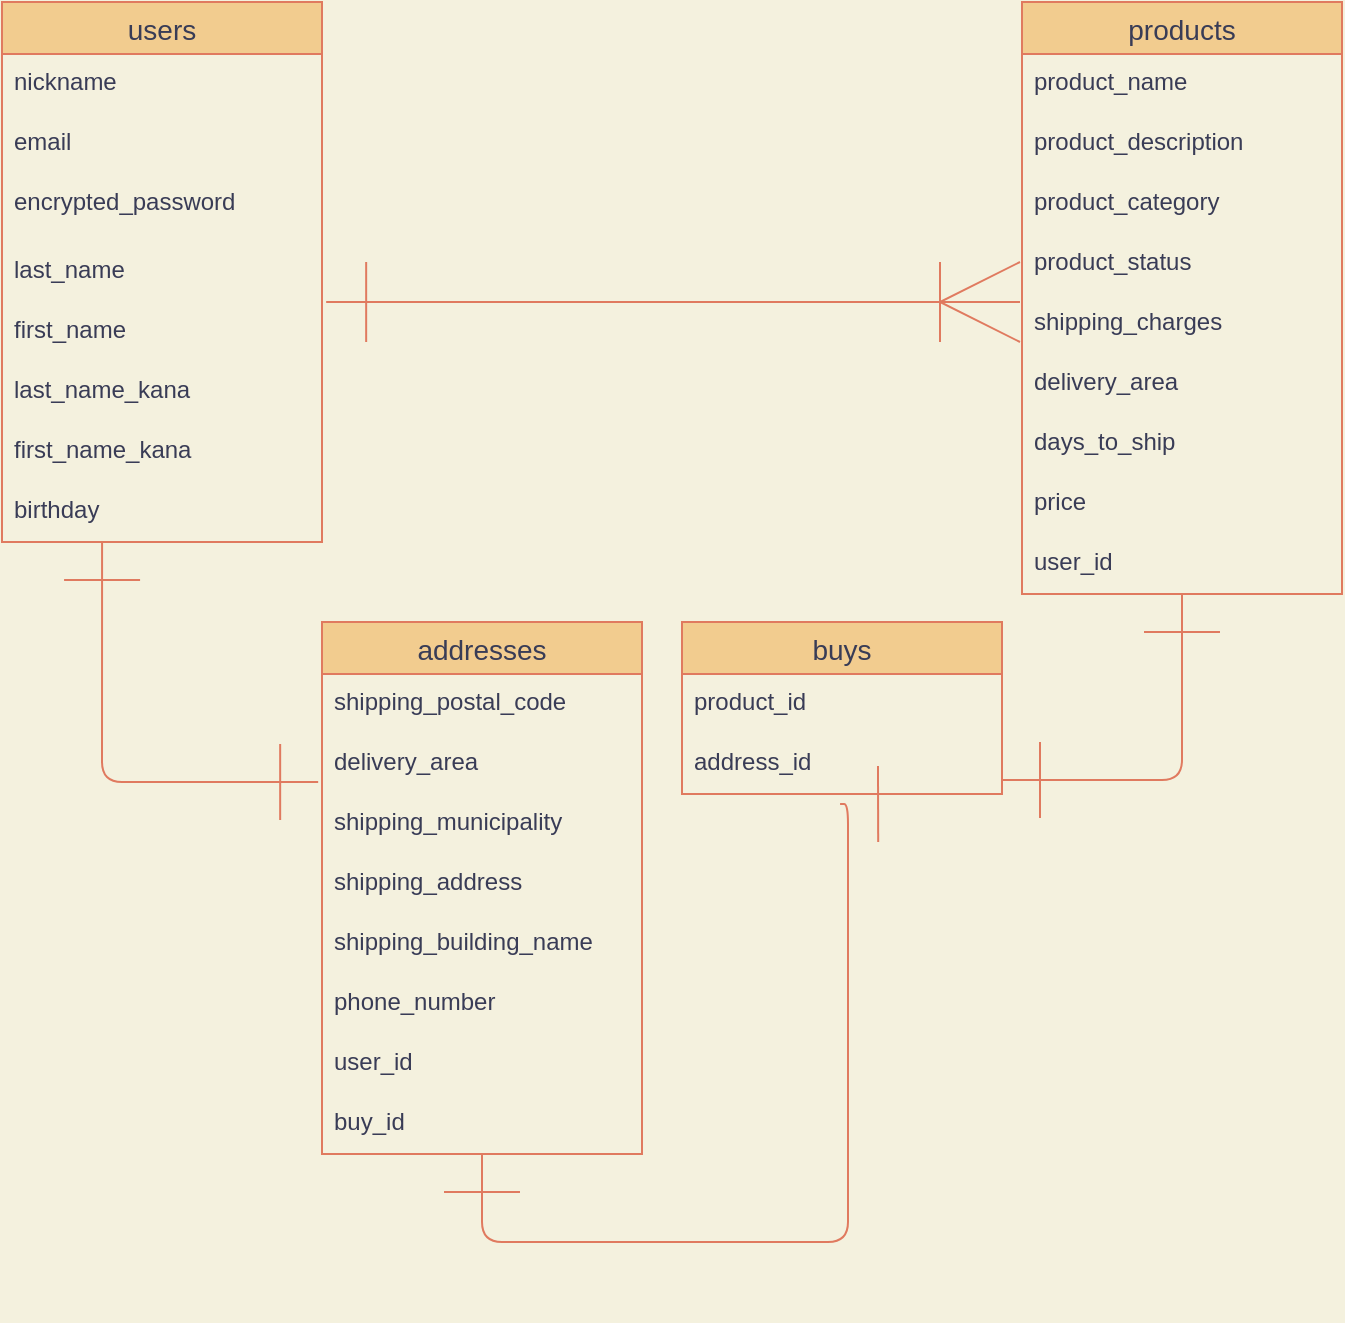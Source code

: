 <mxfile version="14.2.4" type="embed">
    <diagram id="xReGDLLbNbyX6S5susjt" name="ページ1">
        <mxGraphModel dx="500" dy="557" grid="1" gridSize="10" guides="1" tooltips="1" connect="1" arrows="1" fold="1" page="1" pageScale="1" pageWidth="850" pageHeight="1100" background="#F4F1DE" math="0" shadow="0">
            <root>
                <mxCell id="0"/>
                <mxCell id="1" parent="0"/>
                <mxCell id="6" value="users" style="swimlane;fontStyle=0;childLayout=stackLayout;horizontal=1;startSize=26;horizontalStack=0;resizeParent=1;resizeParentMax=0;resizeLast=0;collapsible=1;marginBottom=0;align=center;fontSize=14;fillColor=#F2CC8F;strokeColor=#E07A5F;fontColor=#393C56;" parent="1" vertex="1">
                    <mxGeometry x="30" y="10" width="160" height="270" as="geometry"/>
                </mxCell>
                <mxCell id="7" value="nickname" style="text;strokeColor=none;fillColor=none;spacingLeft=4;spacingRight=4;overflow=hidden;rotatable=0;points=[[0,0.5],[1,0.5]];portConstraint=eastwest;fontSize=12;fontColor=#393C56;" parent="6" vertex="1">
                    <mxGeometry y="26" width="160" height="30" as="geometry"/>
                </mxCell>
                <mxCell id="8" value="email" style="text;strokeColor=none;fillColor=none;spacingLeft=4;spacingRight=4;overflow=hidden;rotatable=0;points=[[0,0.5],[1,0.5]];portConstraint=eastwest;fontSize=12;fontColor=#393C56;" parent="6" vertex="1">
                    <mxGeometry y="56" width="160" height="30" as="geometry"/>
                </mxCell>
                <mxCell id="9" value="encrypted_password" style="text;strokeColor=none;fillColor=none;spacingLeft=4;spacingRight=4;overflow=hidden;rotatable=0;points=[[0,0.5],[1,0.5]];portConstraint=eastwest;fontSize=12;fontColor=#393C56;" parent="6" vertex="1">
                    <mxGeometry y="86" width="160" height="34" as="geometry"/>
                </mxCell>
                <mxCell id="13" value="last_name" style="text;strokeColor=none;fillColor=none;spacingLeft=4;spacingRight=4;overflow=hidden;rotatable=0;points=[[0,0.5],[1,0.5]];portConstraint=eastwest;fontSize=12;fontColor=#393C56;" parent="6" vertex="1">
                    <mxGeometry y="120" width="160" height="30" as="geometry"/>
                </mxCell>
                <mxCell id="17" value="first_name" style="text;strokeColor=none;fillColor=none;spacingLeft=4;spacingRight=4;overflow=hidden;rotatable=0;points=[[0,0.5],[1,0.5]];portConstraint=eastwest;fontSize=12;fontColor=#393C56;" parent="6" vertex="1">
                    <mxGeometry y="150" width="160" height="30" as="geometry"/>
                </mxCell>
                <mxCell id="83" value="last_name_kana" style="text;strokeColor=none;fillColor=none;spacingLeft=4;spacingRight=4;overflow=hidden;rotatable=0;points=[[0,0.5],[1,0.5]];portConstraint=eastwest;fontSize=12;fontColor=#393C56;" vertex="1" parent="6">
                    <mxGeometry y="180" width="160" height="30" as="geometry"/>
                </mxCell>
                <mxCell id="81" value="first_name_kana" style="text;strokeColor=none;fillColor=none;spacingLeft=4;spacingRight=4;overflow=hidden;rotatable=0;points=[[0,0.5],[1,0.5]];portConstraint=eastwest;fontSize=12;fontColor=#393C56;" vertex="1" parent="6">
                    <mxGeometry y="210" width="160" height="30" as="geometry"/>
                </mxCell>
                <mxCell id="14" value="birthday" style="text;strokeColor=none;fillColor=none;spacingLeft=4;spacingRight=4;overflow=hidden;rotatable=0;points=[[0,0.5],[1,0.5]];portConstraint=eastwest;fontSize=12;fontColor=#393C56;" parent="6" vertex="1">
                    <mxGeometry y="240" width="160" height="30" as="geometry"/>
                </mxCell>
                <mxCell id="31" value="products" style="swimlane;fontStyle=0;childLayout=stackLayout;horizontal=1;startSize=26;horizontalStack=0;resizeParent=1;resizeParentMax=0;resizeLast=0;collapsible=1;marginBottom=0;align=center;fontSize=14;fillColor=#F2CC8F;strokeColor=#E07A5F;fontColor=#393C56;" parent="1" vertex="1">
                    <mxGeometry x="540" y="10" width="160" height="296" as="geometry"/>
                </mxCell>
                <mxCell id="33" value="product_name" style="text;strokeColor=none;fillColor=none;spacingLeft=4;spacingRight=4;overflow=hidden;rotatable=0;points=[[0,0.5],[1,0.5]];portConstraint=eastwest;fontSize=12;fontColor=#393C56;" parent="31" vertex="1">
                    <mxGeometry y="26" width="160" height="30" as="geometry"/>
                </mxCell>
                <mxCell id="34" value="product_description" style="text;strokeColor=none;fillColor=none;spacingLeft=4;spacingRight=4;overflow=hidden;rotatable=0;points=[[0,0.5],[1,0.5]];portConstraint=eastwest;fontSize=12;fontColor=#393C56;" parent="31" vertex="1">
                    <mxGeometry y="56" width="160" height="30" as="geometry"/>
                </mxCell>
                <mxCell id="35" value="product_category" style="text;strokeColor=none;fillColor=none;spacingLeft=4;spacingRight=4;overflow=hidden;rotatable=0;points=[[0,0.5],[1,0.5]];portConstraint=eastwest;fontSize=12;fontColor=#393C56;" parent="31" vertex="1">
                    <mxGeometry y="86" width="160" height="30" as="geometry"/>
                </mxCell>
                <mxCell id="36" value="product_status" style="text;strokeColor=none;fillColor=none;spacingLeft=4;spacingRight=4;overflow=hidden;rotatable=0;points=[[0,0.5],[1,0.5]];portConstraint=eastwest;fontSize=12;fontColor=#393C56;" parent="31" vertex="1">
                    <mxGeometry y="116" width="160" height="30" as="geometry"/>
                </mxCell>
                <mxCell id="38" value="shipping_charges" style="text;strokeColor=none;fillColor=none;spacingLeft=4;spacingRight=4;overflow=hidden;rotatable=0;points=[[0,0.5],[1,0.5]];portConstraint=eastwest;fontSize=12;fontColor=#393C56;" parent="31" vertex="1">
                    <mxGeometry y="146" width="160" height="30" as="geometry"/>
                </mxCell>
                <mxCell id="39" value="delivery_area" style="text;strokeColor=none;fillColor=none;spacingLeft=4;spacingRight=4;overflow=hidden;rotatable=0;points=[[0,0.5],[1,0.5]];portConstraint=eastwest;fontSize=12;fontColor=#393C56;" parent="31" vertex="1">
                    <mxGeometry y="176" width="160" height="30" as="geometry"/>
                </mxCell>
                <mxCell id="40" value="days_to_ship" style="text;strokeColor=none;fillColor=none;spacingLeft=4;spacingRight=4;overflow=hidden;rotatable=0;points=[[0,0.5],[1,0.5]];portConstraint=eastwest;fontSize=12;fontColor=#393C56;" parent="31" vertex="1">
                    <mxGeometry y="206" width="160" height="30" as="geometry"/>
                </mxCell>
                <mxCell id="42" value="price" style="text;strokeColor=none;fillColor=none;spacingLeft=4;spacingRight=4;overflow=hidden;rotatable=0;points=[[0,0.5],[1,0.5]];portConstraint=eastwest;fontSize=12;fontColor=#393C56;" parent="31" vertex="1">
                    <mxGeometry y="236" width="160" height="30" as="geometry"/>
                </mxCell>
                <mxCell id="80" value="user_id" style="text;strokeColor=none;fillColor=none;spacingLeft=4;spacingRight=4;overflow=hidden;rotatable=0;points=[[0,0.5],[1,0.5]];portConstraint=eastwest;fontSize=12;fontColor=#393C56;" parent="31" vertex="1">
                    <mxGeometry y="266" width="160" height="30" as="geometry"/>
                </mxCell>
                <mxCell id="45" value="buys" style="swimlane;fontStyle=0;childLayout=stackLayout;horizontal=1;startSize=26;horizontalStack=0;resizeParent=1;resizeParentMax=0;resizeLast=0;collapsible=1;marginBottom=0;align=center;fontSize=14;fillColor=#F2CC8F;strokeColor=#E07A5F;fontColor=#393C56;" parent="1" vertex="1">
                    <mxGeometry x="370" y="320" width="160" height="86" as="geometry"/>
                </mxCell>
                <mxCell id="79" value="product_id" style="text;strokeColor=none;fillColor=none;spacingLeft=4;spacingRight=4;overflow=hidden;rotatable=0;points=[[0,0.5],[1,0.5]];portConstraint=eastwest;fontSize=12;fontColor=#393C56;" parent="45" vertex="1">
                    <mxGeometry y="26" width="160" height="30" as="geometry"/>
                </mxCell>
                <mxCell id="97" value="address_id" style="text;strokeColor=none;fillColor=none;spacingLeft=4;spacingRight=4;overflow=hidden;rotatable=0;points=[[0,0.5],[1,0.5]];portConstraint=eastwest;fontSize=12;fontColor=#393C56;" vertex="1" parent="45">
                    <mxGeometry y="56" width="160" height="30" as="geometry"/>
                </mxCell>
                <mxCell id="64" value="" style="edgeStyle=entityRelationEdgeStyle;fontSize=12;html=1;endArrow=ERoneToMany;startArrow=ERone;exitX=1.013;exitY=1;exitDx=0;exitDy=0;strokeWidth=1;targetPerimeterSpacing=0;sourcePerimeterSpacing=0;endSize=38;startSize=38;startFill=0;exitPerimeter=0;strokeColor=#E07A5F;fontColor=#393C56;labelBackgroundColor=#F4F1DE;" parent="1" edge="1">
                    <mxGeometry width="100" height="100" relative="1" as="geometry">
                        <mxPoint x="192.08" y="160" as="sourcePoint"/>
                        <mxPoint x="539" y="160" as="targetPoint"/>
                    </mxGeometry>
                </mxCell>
                <mxCell id="70" value="" style="edgeStyle=segmentEdgeStyle;endArrow=ERone;html=1;strokeWidth=1;startArrow=ERone;startFill=0;endFill=0;endSize=36;startSize=36;exitX=0.494;exitY=1.133;exitDx=0;exitDy=0;exitPerimeter=0;strokeColor=#E07A5F;fontColor=#393C56;labelBackgroundColor=#F4F1DE;entryX=-0.012;entryY=0.8;entryDx=0;entryDy=0;entryPerimeter=0;" parent="1" edge="1" target="55">
                    <mxGeometry width="50" height="50" relative="1" as="geometry">
                        <mxPoint x="80.04" y="280" as="sourcePoint"/>
                        <mxPoint x="140" y="450" as="targetPoint"/>
                        <Array as="points">
                            <mxPoint x="80" y="400"/>
                        </Array>
                    </mxGeometry>
                </mxCell>
                <mxCell id="71" value="" style="edgeStyle=segmentEdgeStyle;endArrow=ERone;html=1;strokeWidth=1;startArrow=ERone;startFill=0;endFill=0;endSize=36;startSize=36;strokeColor=#E07A5F;fontColor=#393C56;labelBackgroundColor=#F4F1DE;" parent="1" edge="1">
                    <mxGeometry width="50" height="50" relative="1" as="geometry">
                        <mxPoint x="530" y="399" as="sourcePoint"/>
                        <mxPoint x="620" y="306" as="targetPoint"/>
                        <Array as="points">
                            <mxPoint x="620" y="399"/>
                        </Array>
                    </mxGeometry>
                </mxCell>
                <mxCell id="84" value="addresses" style="swimlane;fontStyle=0;childLayout=stackLayout;horizontal=1;startSize=26;horizontalStack=0;resizeParent=1;resizeParentMax=0;resizeLast=0;collapsible=1;marginBottom=0;align=center;fontSize=14;fillColor=#F2CC8F;strokeColor=#E07A5F;fontColor=#393C56;" vertex="1" parent="1">
                    <mxGeometry x="190" y="320" width="160" height="266" as="geometry">
                        <mxRectangle x="500" y="460" width="80" height="26" as="alternateBounds"/>
                    </mxGeometry>
                </mxCell>
                <mxCell id="54" value="shipping_postal_code" style="text;strokeColor=none;fillColor=none;spacingLeft=4;spacingRight=4;overflow=hidden;rotatable=0;points=[[0,0.5],[1,0.5]];portConstraint=eastwest;fontSize=12;fontColor=#393C56;" parent="84" vertex="1">
                    <mxGeometry y="26" width="160" height="30" as="geometry"/>
                </mxCell>
                <mxCell id="55" value="delivery_area" style="text;strokeColor=none;fillColor=none;spacingLeft=4;spacingRight=4;overflow=hidden;rotatable=0;points=[[0,0.5],[1,0.5]];portConstraint=eastwest;fontSize=12;fontColor=#393C56;" parent="84" vertex="1">
                    <mxGeometry y="56" width="160" height="30" as="geometry"/>
                </mxCell>
                <mxCell id="57" value="shipping_municipality" style="text;strokeColor=none;fillColor=none;spacingLeft=4;spacingRight=4;overflow=hidden;rotatable=0;points=[[0,0.5],[1,0.5]];portConstraint=eastwest;fontSize=12;fontColor=#393C56;" parent="84" vertex="1">
                    <mxGeometry y="86" width="160" height="30" as="geometry"/>
                </mxCell>
                <mxCell id="58" value="shipping_address" style="text;strokeColor=none;fillColor=none;spacingLeft=4;spacingRight=4;overflow=hidden;rotatable=0;points=[[0,0.5],[1,0.5]];portConstraint=eastwest;fontSize=12;fontColor=#393C56;" parent="84" vertex="1">
                    <mxGeometry y="116" width="160" height="30" as="geometry"/>
                </mxCell>
                <mxCell id="59" value="shipping_building_name" style="text;strokeColor=none;fillColor=none;spacingLeft=4;spacingRight=4;overflow=hidden;rotatable=0;points=[[0,0.5],[1,0.5]];portConstraint=eastwest;fontSize=12;fontColor=#393C56;" parent="84" vertex="1">
                    <mxGeometry y="146" width="160" height="30" as="geometry"/>
                </mxCell>
                <mxCell id="76" value="phone_number" style="text;strokeColor=none;fillColor=none;spacingLeft=4;spacingRight=4;overflow=hidden;rotatable=0;points=[[0,0.5],[1,0.5]];portConstraint=eastwest;fontSize=12;fontColor=#393C56;" parent="84" vertex="1">
                    <mxGeometry y="176" width="160" height="30" as="geometry"/>
                </mxCell>
                <mxCell id="92" value="user_id" style="text;strokeColor=none;fillColor=none;spacingLeft=4;spacingRight=4;overflow=hidden;rotatable=0;points=[[0,0.5],[1,0.5]];portConstraint=eastwest;fontSize=12;fontColor=#393C56;" vertex="1" parent="84">
                    <mxGeometry y="206" width="160" height="30" as="geometry"/>
                </mxCell>
                <mxCell id="89" value="buy_id" style="text;strokeColor=none;fillColor=none;spacingLeft=4;spacingRight=4;overflow=hidden;rotatable=0;points=[[0,0.5],[1,0.5]];portConstraint=eastwest;fontSize=12;fontColor=#393C56;" vertex="1" parent="84">
                    <mxGeometry y="236" width="160" height="30" as="geometry"/>
                </mxCell>
                <mxCell id="95" value="" style="edgeStyle=segmentEdgeStyle;endArrow=ERone;html=1;strokeWidth=1;startArrow=ERone;startFill=0;endFill=0;endSize=36;startSize=36;exitX=0.494;exitY=1.133;exitDx=0;exitDy=0;exitPerimeter=0;strokeColor=#E07A5F;fontColor=#393C56;labelBackgroundColor=#F4F1DE;entryX=0.494;entryY=1.167;entryDx=0;entryDy=0;entryPerimeter=0;" edge="1" parent="1" target="97">
                    <mxGeometry width="50" height="50" relative="1" as="geometry">
                        <mxPoint x="270.0" y="586" as="sourcePoint"/>
                        <mxPoint x="453" y="530" as="targetPoint"/>
                        <Array as="points">
                            <mxPoint x="270" y="630"/>
                            <mxPoint x="453" y="630"/>
                            <mxPoint x="453" y="411"/>
                        </Array>
                    </mxGeometry>
                </mxCell>
            </root>
        </mxGraphModel>
    </diagram>
</mxfile>
